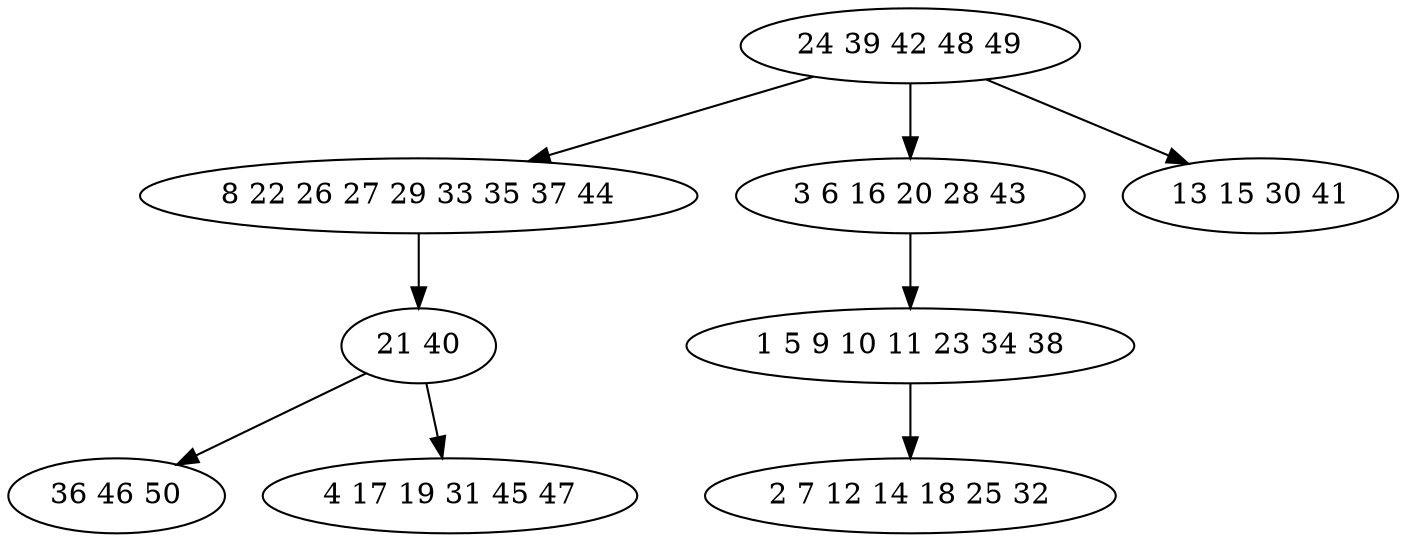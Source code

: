 digraph true_tree {
	"0" -> "1"
	"1" -> "2"
	"0" -> "3"
	"3" -> "4"
	"2" -> "5"
	"0" -> "6"
	"4" -> "7"
	"2" -> "8"
	"0" [label="24 39 42 48 49"];
	"1" [label="8 22 26 27 29 33 35 37 44"];
	"2" [label="21 40"];
	"3" [label="3 6 16 20 28 43"];
	"4" [label="1 5 9 10 11 23 34 38"];
	"5" [label="36 46 50"];
	"6" [label="13 15 30 41"];
	"7" [label="2 7 12 14 18 25 32"];
	"8" [label="4 17 19 31 45 47"];
}
